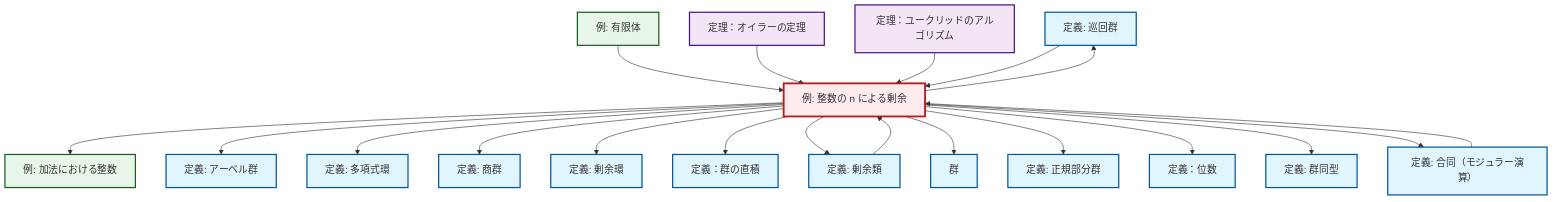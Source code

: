 graph TD
    classDef definition fill:#e1f5fe,stroke:#01579b,stroke-width:2px
    classDef theorem fill:#f3e5f5,stroke:#4a148c,stroke-width:2px
    classDef axiom fill:#fff3e0,stroke:#e65100,stroke-width:2px
    classDef example fill:#e8f5e9,stroke:#1b5e20,stroke-width:2px
    classDef current fill:#ffebee,stroke:#b71c1c,stroke-width:3px
    def-quotient-group["定義: 商群"]:::definition
    def-group["群"]:::definition
    def-cyclic-group["定義: 巡回群"]:::definition
    def-order["定義：位数"]:::definition
    def-congruence["定義: 合同（モジュラー演算）"]:::definition
    def-abelian-group["定義: アーベル群"]:::definition
    def-direct-product["定義：群の直積"]:::definition
    def-normal-subgroup["定義: 正規部分群"]:::definition
    ex-quotient-integers-mod-n["例: 整数の n による剰余"]:::example
    ex-finite-field["例: 有限体"]:::example
    def-quotient-ring["定義: 剰余環"]:::definition
    thm-euclidean-algorithm["定理：ユークリッドのアルゴリズム"]:::theorem
    thm-euler["定理：オイラーの定理"]:::theorem
    def-coset["定義: 剰余類"]:::definition
    ex-integers-addition["例: 加法における整数"]:::example
    def-isomorphism["定義: 群同型"]:::definition
    def-polynomial-ring["定義: 多項式環"]:::definition
    def-coset --> ex-quotient-integers-mod-n
    ex-quotient-integers-mod-n --> ex-integers-addition
    ex-quotient-integers-mod-n --> def-cyclic-group
    ex-quotient-integers-mod-n --> def-abelian-group
    ex-quotient-integers-mod-n --> def-polynomial-ring
    ex-quotient-integers-mod-n --> def-quotient-group
    ex-quotient-integers-mod-n --> def-quotient-ring
    ex-quotient-integers-mod-n --> def-direct-product
    ex-finite-field --> ex-quotient-integers-mod-n
    ex-quotient-integers-mod-n --> def-coset
    ex-quotient-integers-mod-n --> def-group
    thm-euler --> ex-quotient-integers-mod-n
    ex-quotient-integers-mod-n --> def-normal-subgroup
    thm-euclidean-algorithm --> ex-quotient-integers-mod-n
    ex-quotient-integers-mod-n --> def-order
    def-congruence --> ex-quotient-integers-mod-n
    def-cyclic-group --> ex-quotient-integers-mod-n
    ex-quotient-integers-mod-n --> def-isomorphism
    ex-quotient-integers-mod-n --> def-congruence
    class ex-quotient-integers-mod-n current